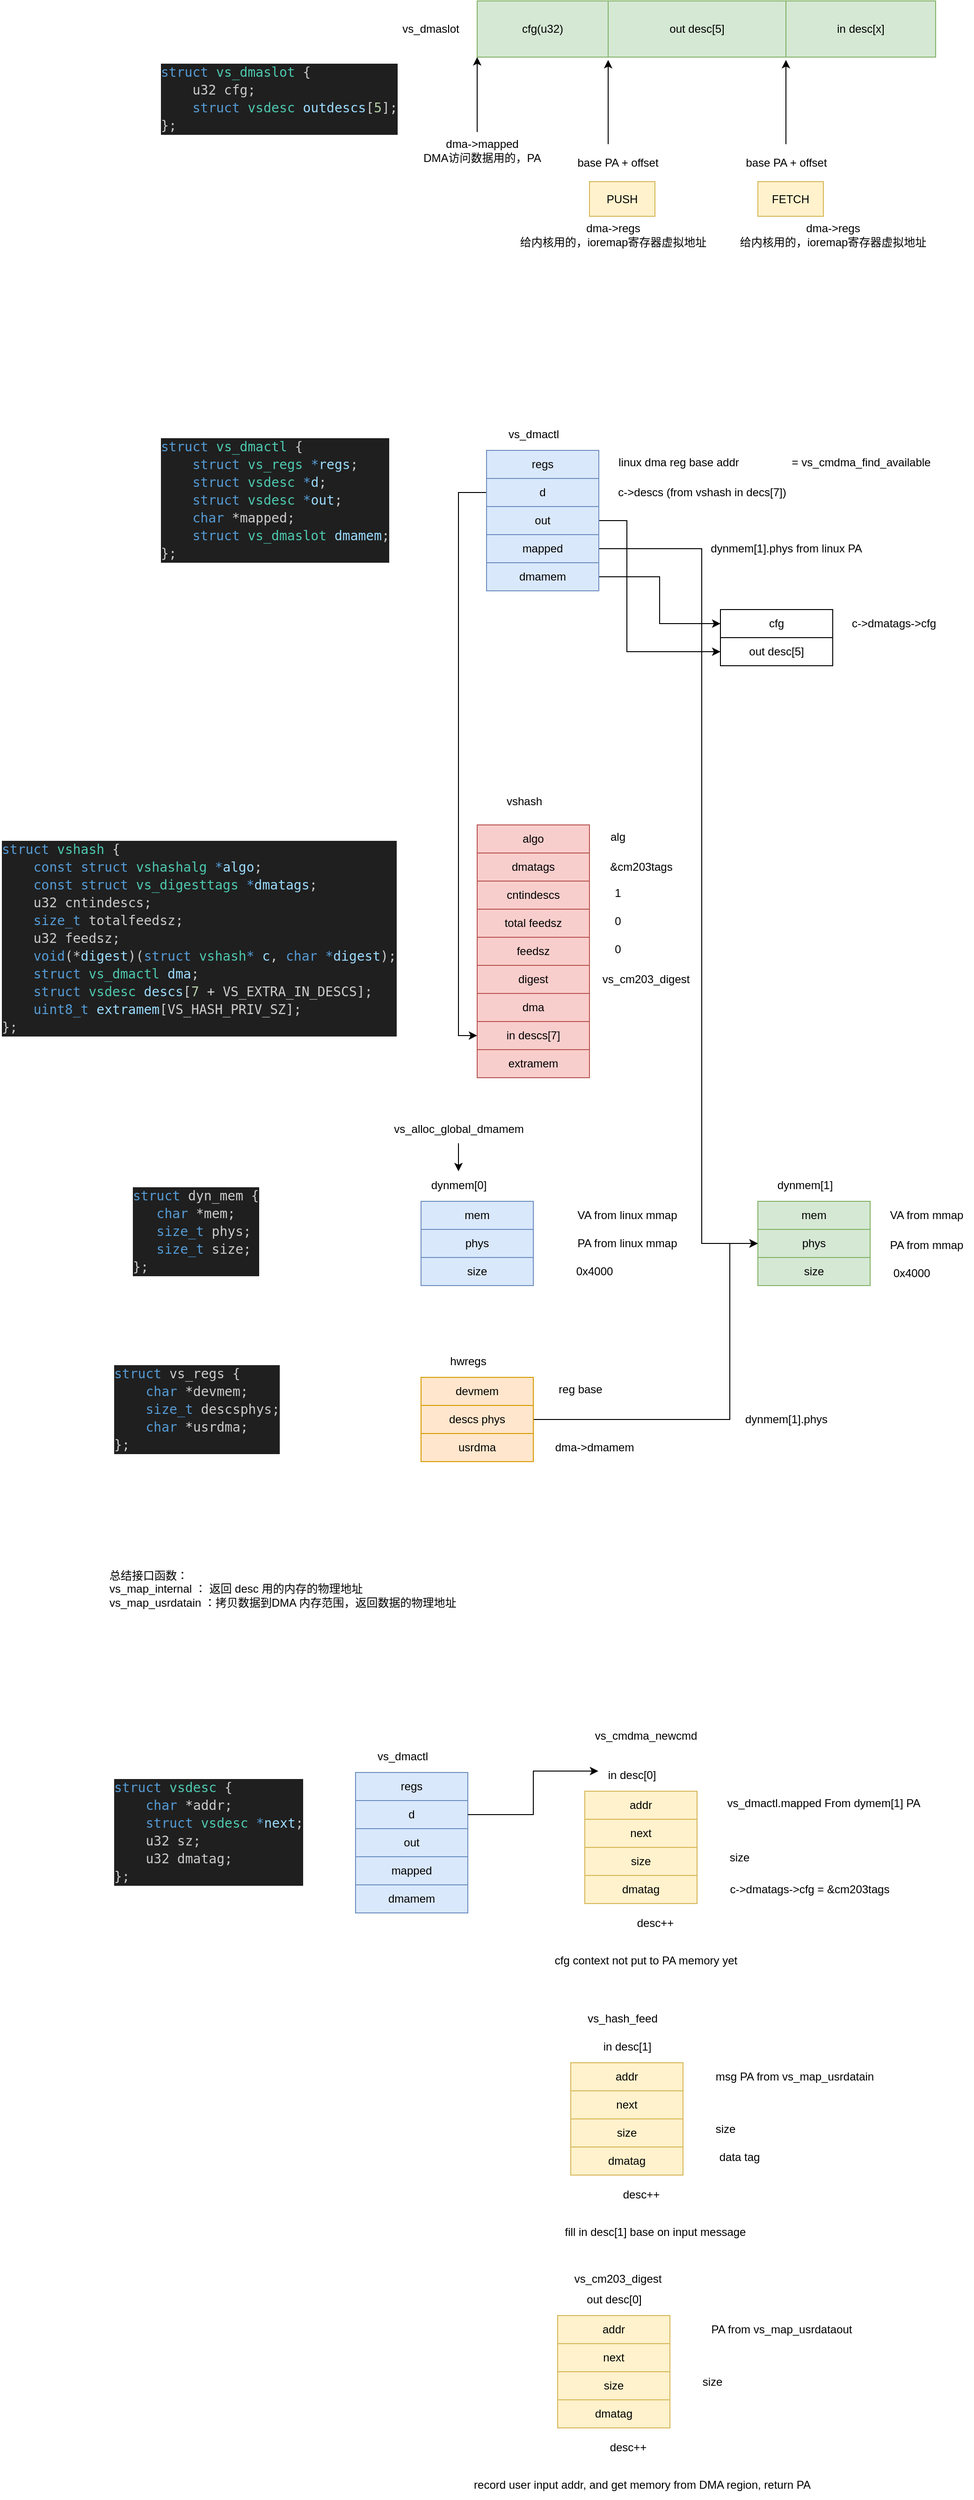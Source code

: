 <mxfile version="24.4.2" type="github">
  <diagram name="Page-1" id="1T8nS3-H_Zj8YaDaIl3L">
    <mxGraphModel dx="2212" dy="775" grid="1" gridSize="10" guides="1" tooltips="1" connect="1" arrows="1" fold="1" page="1" pageScale="1" pageWidth="850" pageHeight="1100" math="0" shadow="0">
      <root>
        <mxCell id="0" />
        <mxCell id="1" parent="0" />
        <mxCell id="O9-vtD-8rxhe8wtmSDLd-1" value="cfg(u32)" style="rounded=0;whiteSpace=wrap;html=1;fillColor=#d5e8d4;strokeColor=#82b366;" vertex="1" parent="1">
          <mxGeometry x="220" y="260" width="140" height="60" as="geometry" />
        </mxCell>
        <mxCell id="O9-vtD-8rxhe8wtmSDLd-2" value="out desc[5]" style="rounded=0;whiteSpace=wrap;html=1;fillColor=#d5e8d4;strokeColor=#82b366;" vertex="1" parent="1">
          <mxGeometry x="360" y="260" width="190" height="60" as="geometry" />
        </mxCell>
        <mxCell id="O9-vtD-8rxhe8wtmSDLd-3" value="in desc[x]" style="rounded=0;whiteSpace=wrap;html=1;fillColor=#d5e8d4;strokeColor=#82b366;" vertex="1" parent="1">
          <mxGeometry x="550" y="260" width="160" height="60" as="geometry" />
        </mxCell>
        <mxCell id="O9-vtD-8rxhe8wtmSDLd-4" value="&lt;div style=&quot;color: #cccccc;background-color: #1f1f1f;font-family: &#39;Droid Sans Mono&#39;, &#39;monospace&#39;, monospace;font-weight: normal;font-size: 14px;line-height: 19px;white-space: pre;&quot;&gt;&lt;div&gt;&lt;span style=&quot;color: #569cd6;&quot;&gt;struct&lt;/span&gt;&lt;span style=&quot;color: #cccccc;&quot;&gt; &lt;/span&gt;&lt;span style=&quot;color: #4ec9b0;&quot;&gt;vs_dmaslot&lt;/span&gt;&lt;span style=&quot;color: #cccccc;&quot;&gt; {&lt;/span&gt;&lt;/div&gt;&lt;div&gt;&lt;span style=&quot;color: #cccccc;&quot;&gt;    u32 cfg;&lt;/span&gt;&lt;/div&gt;&lt;div&gt;&lt;span style=&quot;color: #cccccc;&quot;&gt;    &lt;/span&gt;&lt;span style=&quot;color: #569cd6;&quot;&gt;struct&lt;/span&gt;&lt;span style=&quot;color: #cccccc;&quot;&gt; &lt;/span&gt;&lt;span style=&quot;color: #4ec9b0;&quot;&gt;vsdesc&lt;/span&gt;&lt;span style=&quot;color: #cccccc;&quot;&gt; &lt;/span&gt;&lt;span style=&quot;color: #9cdcfe;&quot;&gt;outdescs&lt;/span&gt;&lt;span style=&quot;color: #cccccc;&quot;&gt;[&lt;/span&gt;&lt;span style=&quot;color: #b5cea8;&quot;&gt;5&lt;/span&gt;&lt;span style=&quot;color: #cccccc;&quot;&gt;];&lt;/span&gt;&lt;/div&gt;&lt;div&gt;&lt;span style=&quot;color: #cccccc;&quot;&gt;};&lt;/span&gt;&lt;/div&gt;&lt;/div&gt;" style="text;whiteSpace=wrap;html=1;" vertex="1" parent="1">
          <mxGeometry x="-120" y="320" width="290" height="100" as="geometry" />
        </mxCell>
        <mxCell id="O9-vtD-8rxhe8wtmSDLd-5" value="vs_dmaslot" style="text;html=1;align=center;verticalAlign=middle;resizable=0;points=[];autosize=1;strokeColor=none;fillColor=none;" vertex="1" parent="1">
          <mxGeometry x="130" y="275" width="80" height="30" as="geometry" />
        </mxCell>
        <mxCell id="O9-vtD-8rxhe8wtmSDLd-6" value="" style="endArrow=classic;html=1;rounded=0;entryX=0;entryY=1;entryDx=0;entryDy=0;" edge="1" parent="1" target="O9-vtD-8rxhe8wtmSDLd-1">
          <mxGeometry width="50" height="50" relative="1" as="geometry">
            <mxPoint x="220" y="400" as="sourcePoint" />
            <mxPoint x="270" y="390" as="targetPoint" />
          </mxGeometry>
        </mxCell>
        <mxCell id="O9-vtD-8rxhe8wtmSDLd-7" value="dma-&amp;gt;mapped&lt;div&gt;DMA访问数据用的，PA&lt;/div&gt;" style="text;html=1;align=center;verticalAlign=middle;resizable=0;points=[];autosize=1;strokeColor=none;fillColor=none;" vertex="1" parent="1">
          <mxGeometry x="150" y="400" width="150" height="40" as="geometry" />
        </mxCell>
        <mxCell id="O9-vtD-8rxhe8wtmSDLd-8" value="" style="endArrow=classic;html=1;rounded=0;entryX=0;entryY=1;entryDx=0;entryDy=0;" edge="1" parent="1">
          <mxGeometry width="50" height="50" relative="1" as="geometry">
            <mxPoint x="360" y="413" as="sourcePoint" />
            <mxPoint x="360" y="323" as="targetPoint" />
          </mxGeometry>
        </mxCell>
        <mxCell id="O9-vtD-8rxhe8wtmSDLd-9" value="" style="endArrow=classic;html=1;rounded=0;entryX=0;entryY=1;entryDx=0;entryDy=0;" edge="1" parent="1">
          <mxGeometry width="50" height="50" relative="1" as="geometry">
            <mxPoint x="550" y="413" as="sourcePoint" />
            <mxPoint x="550" y="323" as="targetPoint" />
          </mxGeometry>
        </mxCell>
        <mxCell id="O9-vtD-8rxhe8wtmSDLd-10" value="base PA + offset" style="text;html=1;align=center;verticalAlign=middle;resizable=0;points=[];autosize=1;strokeColor=none;fillColor=none;" vertex="1" parent="1">
          <mxGeometry x="315" y="418" width="110" height="30" as="geometry" />
        </mxCell>
        <mxCell id="O9-vtD-8rxhe8wtmSDLd-11" value="base PA + offset" style="text;html=1;align=center;verticalAlign=middle;resizable=0;points=[];autosize=1;strokeColor=none;fillColor=none;" vertex="1" parent="1">
          <mxGeometry x="495" y="418" width="110" height="30" as="geometry" />
        </mxCell>
        <mxCell id="O9-vtD-8rxhe8wtmSDLd-13" value="PUSH" style="rounded=0;whiteSpace=wrap;html=1;fillColor=#fff2cc;strokeColor=#d6b656;" vertex="1" parent="1">
          <mxGeometry x="340" y="453" width="70" height="37" as="geometry" />
        </mxCell>
        <mxCell id="O9-vtD-8rxhe8wtmSDLd-14" value="FETCH" style="rounded=0;whiteSpace=wrap;html=1;fillColor=#fff2cc;strokeColor=#d6b656;" vertex="1" parent="1">
          <mxGeometry x="520" y="453" width="70" height="37" as="geometry" />
        </mxCell>
        <mxCell id="O9-vtD-8rxhe8wtmSDLd-15" value="dma-&amp;gt;regs&lt;div&gt;给内核用的，ioremap寄存器虚拟地址&lt;/div&gt;" style="text;html=1;align=center;verticalAlign=middle;resizable=0;points=[];autosize=1;strokeColor=none;fillColor=none;" vertex="1" parent="1">
          <mxGeometry x="255" y="490" width="220" height="40" as="geometry" />
        </mxCell>
        <mxCell id="O9-vtD-8rxhe8wtmSDLd-18" value="dma-&amp;gt;regs&lt;div&gt;给内核用的，ioremap寄存器虚拟地址&lt;/div&gt;" style="text;html=1;align=center;verticalAlign=middle;resizable=0;points=[];autosize=1;strokeColor=none;fillColor=none;" vertex="1" parent="1">
          <mxGeometry x="490" y="490" width="220" height="40" as="geometry" />
        </mxCell>
        <mxCell id="O9-vtD-8rxhe8wtmSDLd-20" value="regs" style="rounded=0;whiteSpace=wrap;html=1;fillColor=#dae8fc;strokeColor=#6c8ebf;" vertex="1" parent="1">
          <mxGeometry x="230" y="740" width="120" height="30" as="geometry" />
        </mxCell>
        <mxCell id="O9-vtD-8rxhe8wtmSDLd-51" style="edgeStyle=orthogonalEdgeStyle;rounded=0;orthogonalLoop=1;jettySize=auto;html=1;entryX=0;entryY=0.5;entryDx=0;entryDy=0;" edge="1" parent="1" source="O9-vtD-8rxhe8wtmSDLd-21" target="O9-vtD-8rxhe8wtmSDLd-41">
          <mxGeometry relative="1" as="geometry">
            <Array as="points">
              <mxPoint x="200" y="785" />
              <mxPoint x="200" y="1365" />
            </Array>
          </mxGeometry>
        </mxCell>
        <mxCell id="O9-vtD-8rxhe8wtmSDLd-21" value="d" style="rounded=0;whiteSpace=wrap;html=1;fillColor=#dae8fc;strokeColor=#6c8ebf;" vertex="1" parent="1">
          <mxGeometry x="230" y="770" width="120" height="30" as="geometry" />
        </mxCell>
        <mxCell id="O9-vtD-8rxhe8wtmSDLd-52" style="edgeStyle=orthogonalEdgeStyle;rounded=0;orthogonalLoop=1;jettySize=auto;html=1;entryX=0;entryY=0.5;entryDx=0;entryDy=0;" edge="1" parent="1" source="O9-vtD-8rxhe8wtmSDLd-22" target="O9-vtD-8rxhe8wtmSDLd-26">
          <mxGeometry relative="1" as="geometry">
            <Array as="points">
              <mxPoint x="380" y="815" />
              <mxPoint x="380" y="955" />
            </Array>
          </mxGeometry>
        </mxCell>
        <mxCell id="O9-vtD-8rxhe8wtmSDLd-22" value="out" style="rounded=0;whiteSpace=wrap;html=1;fillColor=#dae8fc;strokeColor=#6c8ebf;" vertex="1" parent="1">
          <mxGeometry x="230" y="800" width="120" height="30" as="geometry" />
        </mxCell>
        <mxCell id="O9-vtD-8rxhe8wtmSDLd-84" style="edgeStyle=orthogonalEdgeStyle;rounded=0;orthogonalLoop=1;jettySize=auto;html=1;entryX=0;entryY=0.5;entryDx=0;entryDy=0;" edge="1" parent="1" source="O9-vtD-8rxhe8wtmSDLd-23" target="O9-vtD-8rxhe8wtmSDLd-66">
          <mxGeometry relative="1" as="geometry">
            <Array as="points">
              <mxPoint x="460" y="845" />
              <mxPoint x="460" y="1587" />
            </Array>
          </mxGeometry>
        </mxCell>
        <mxCell id="O9-vtD-8rxhe8wtmSDLd-23" value="mapped" style="rounded=0;whiteSpace=wrap;html=1;fillColor=#dae8fc;strokeColor=#6c8ebf;" vertex="1" parent="1">
          <mxGeometry x="230" y="830" width="120" height="30" as="geometry" />
        </mxCell>
        <mxCell id="O9-vtD-8rxhe8wtmSDLd-27" style="edgeStyle=orthogonalEdgeStyle;rounded=0;orthogonalLoop=1;jettySize=auto;html=1;entryX=0;entryY=0.5;entryDx=0;entryDy=0;" edge="1" parent="1" source="O9-vtD-8rxhe8wtmSDLd-24" target="O9-vtD-8rxhe8wtmSDLd-25">
          <mxGeometry relative="1" as="geometry" />
        </mxCell>
        <mxCell id="O9-vtD-8rxhe8wtmSDLd-24" value="&lt;span style=&quot;text-align: left;&quot;&gt;dmamem&lt;/span&gt;" style="rounded=0;whiteSpace=wrap;html=1;fillColor=#dae8fc;strokeColor=#6c8ebf;" vertex="1" parent="1">
          <mxGeometry x="230" y="860" width="120" height="30" as="geometry" />
        </mxCell>
        <mxCell id="O9-vtD-8rxhe8wtmSDLd-25" value="&lt;span style=&quot;text-align: left;&quot;&gt;cfg&lt;/span&gt;" style="rounded=0;whiteSpace=wrap;html=1;" vertex="1" parent="1">
          <mxGeometry x="480" y="910" width="120" height="30" as="geometry" />
        </mxCell>
        <mxCell id="O9-vtD-8rxhe8wtmSDLd-26" value="&lt;span style=&quot;text-align: left;&quot;&gt;out desc[5]&lt;/span&gt;" style="rounded=0;whiteSpace=wrap;html=1;" vertex="1" parent="1">
          <mxGeometry x="480" y="940" width="120" height="30" as="geometry" />
        </mxCell>
        <mxCell id="O9-vtD-8rxhe8wtmSDLd-28" value="&lt;div style=&quot;color: #cccccc;background-color: #1f1f1f;font-family: &#39;Droid Sans Mono&#39;, &#39;monospace&#39;, monospace;font-weight: normal;font-size: 14px;line-height: 19px;white-space: pre;&quot;&gt;&lt;div&gt;&lt;span style=&quot;color: #569cd6;&quot;&gt;struct&lt;/span&gt;&lt;span style=&quot;color: #cccccc;&quot;&gt; &lt;/span&gt;&lt;span style=&quot;color: #4ec9b0;&quot;&gt;vs_dmactl&lt;/span&gt;&lt;span style=&quot;color: #cccccc;&quot;&gt; {&lt;/span&gt;&lt;/div&gt;&lt;div&gt;&lt;span style=&quot;color: #cccccc;&quot;&gt;    &lt;/span&gt;&lt;span style=&quot;color: #569cd6;&quot;&gt;struct&lt;/span&gt;&lt;span style=&quot;color: #cccccc;&quot;&gt; &lt;/span&gt;&lt;span style=&quot;color: #4ec9b0;&quot;&gt;vs_regs&lt;/span&gt;&lt;span style=&quot;color: #cccccc;&quot;&gt; &lt;/span&gt;&lt;span style=&quot;color: #569cd6;&quot;&gt;*&lt;/span&gt;&lt;span style=&quot;color: #9cdcfe;&quot;&gt;regs&lt;/span&gt;&lt;span style=&quot;color: #cccccc;&quot;&gt;;&lt;/span&gt;&lt;/div&gt;&lt;div&gt;&lt;span style=&quot;color: #cccccc;&quot;&gt;    &lt;/span&gt;&lt;span style=&quot;color: #569cd6;&quot;&gt;struct&lt;/span&gt;&lt;span style=&quot;color: #cccccc;&quot;&gt; &lt;/span&gt;&lt;span style=&quot;color: #4ec9b0;&quot;&gt;vsdesc&lt;/span&gt;&lt;span style=&quot;color: #cccccc;&quot;&gt; &lt;/span&gt;&lt;span style=&quot;color: #569cd6;&quot;&gt;*&lt;/span&gt;&lt;span style=&quot;color: #9cdcfe;&quot;&gt;d&lt;/span&gt;&lt;span style=&quot;color: #cccccc;&quot;&gt;;&lt;/span&gt;&lt;/div&gt;&lt;div&gt;&lt;span style=&quot;color: #cccccc;&quot;&gt;    &lt;/span&gt;&lt;span style=&quot;color: #569cd6;&quot;&gt;struct&lt;/span&gt;&lt;span style=&quot;color: #cccccc;&quot;&gt; &lt;/span&gt;&lt;span style=&quot;color: #4ec9b0;&quot;&gt;vsdesc&lt;/span&gt;&lt;span style=&quot;color: #cccccc;&quot;&gt; &lt;/span&gt;&lt;span style=&quot;color: #569cd6;&quot;&gt;*&lt;/span&gt;&lt;span style=&quot;color: #9cdcfe;&quot;&gt;out&lt;/span&gt;&lt;span style=&quot;color: #cccccc;&quot;&gt;;&lt;/span&gt;&lt;/div&gt;&lt;div&gt;&lt;span style=&quot;color: #cccccc;&quot;&gt;    &lt;/span&gt;&lt;span style=&quot;color: #569cd6;&quot;&gt;char&lt;/span&gt;&lt;span style=&quot;color: #cccccc;&quot;&gt; &lt;/span&gt;&lt;span style=&quot;color: #d4d4d4;&quot;&gt;*&lt;/span&gt;&lt;span style=&quot;color: #cccccc;&quot;&gt;mapped;&lt;/span&gt;&lt;/div&gt;&lt;div&gt;&lt;span style=&quot;color: #cccccc;&quot;&gt;    &lt;/span&gt;&lt;span style=&quot;color: #569cd6;&quot;&gt;struct&lt;/span&gt;&lt;span style=&quot;color: #cccccc;&quot;&gt; &lt;/span&gt;&lt;span style=&quot;color: #4ec9b0;&quot;&gt;vs_dmaslot&lt;/span&gt;&lt;span style=&quot;color: #cccccc;&quot;&gt; &lt;/span&gt;&lt;span style=&quot;color: #9cdcfe;&quot;&gt;dmamem&lt;/span&gt;&lt;span style=&quot;color: #cccccc;&quot;&gt;;&lt;/span&gt;&lt;/div&gt;&lt;div&gt;&lt;span style=&quot;color: #cccccc;&quot;&gt;};&lt;/span&gt;&lt;/div&gt;&lt;/div&gt;" style="text;whiteSpace=wrap;html=1;" vertex="1" parent="1">
          <mxGeometry x="-120" y="720" width="280" height="160" as="geometry" />
        </mxCell>
        <mxCell id="O9-vtD-8rxhe8wtmSDLd-29" value="= vs_cmdma_find_available" style="text;html=1;align=center;verticalAlign=middle;resizable=0;points=[];autosize=1;strokeColor=none;fillColor=none;" vertex="1" parent="1">
          <mxGeometry x="545" y="738" width="170" height="30" as="geometry" />
        </mxCell>
        <mxCell id="O9-vtD-8rxhe8wtmSDLd-30" value="linux dma reg base addr" style="text;html=1;align=center;verticalAlign=middle;resizable=0;points=[];autosize=1;strokeColor=none;fillColor=none;" vertex="1" parent="1">
          <mxGeometry x="360" y="738" width="150" height="30" as="geometry" />
        </mxCell>
        <mxCell id="O9-vtD-8rxhe8wtmSDLd-31" value="&lt;div style=&quot;color: #cccccc;background-color: #1f1f1f;font-family: &#39;Droid Sans Mono&#39;, &#39;monospace&#39;, monospace;font-weight: normal;font-size: 14px;line-height: 19px;white-space: pre;&quot;&gt;&lt;div&gt;&lt;span style=&quot;color: #569cd6;&quot;&gt;struct&lt;/span&gt;&lt;span style=&quot;color: #cccccc;&quot;&gt; &lt;/span&gt;&lt;span style=&quot;color: #4ec9b0;&quot;&gt;vshash&lt;/span&gt;&lt;span style=&quot;color: #cccccc;&quot;&gt; {&lt;/span&gt;&lt;/div&gt;&lt;div&gt;&lt;span style=&quot;color: #cccccc;&quot;&gt;    &lt;/span&gt;&lt;span style=&quot;color: #569cd6;&quot;&gt;const&lt;/span&gt;&lt;span style=&quot;color: #cccccc;&quot;&gt; &lt;/span&gt;&lt;span style=&quot;color: #569cd6;&quot;&gt;struct&lt;/span&gt;&lt;span style=&quot;color: #cccccc;&quot;&gt; &lt;/span&gt;&lt;span style=&quot;color: #4ec9b0;&quot;&gt;vshashalg&lt;/span&gt;&lt;span style=&quot;color: #cccccc;&quot;&gt; &lt;/span&gt;&lt;span style=&quot;color: #569cd6;&quot;&gt;*&lt;/span&gt;&lt;span style=&quot;color: #9cdcfe;&quot;&gt;algo&lt;/span&gt;&lt;span style=&quot;color: #cccccc;&quot;&gt;;&lt;/span&gt;&lt;/div&gt;&lt;div&gt;&lt;span style=&quot;color: #cccccc;&quot;&gt;    &lt;/span&gt;&lt;span style=&quot;color: #569cd6;&quot;&gt;const&lt;/span&gt;&lt;span style=&quot;color: #cccccc;&quot;&gt; &lt;/span&gt;&lt;span style=&quot;color: #569cd6;&quot;&gt;struct&lt;/span&gt;&lt;span style=&quot;color: #cccccc;&quot;&gt; &lt;/span&gt;&lt;span style=&quot;color: #4ec9b0;&quot;&gt;vs_digesttags&lt;/span&gt;&lt;span style=&quot;color: #cccccc;&quot;&gt; &lt;/span&gt;&lt;span style=&quot;color: #569cd6;&quot;&gt;*&lt;/span&gt;&lt;span style=&quot;color: #9cdcfe;&quot;&gt;dmatags&lt;/span&gt;&lt;span style=&quot;color: #cccccc;&quot;&gt;;&lt;/span&gt;&lt;/div&gt;&lt;div&gt;&lt;span style=&quot;color: #cccccc;&quot;&gt;    u32 cntindescs;&lt;/span&gt;&lt;/div&gt;&lt;div&gt;&lt;span style=&quot;color: #cccccc;&quot;&gt;    &lt;/span&gt;&lt;span style=&quot;color: #569cd6;&quot;&gt;size_t&lt;/span&gt;&lt;span style=&quot;color: #cccccc;&quot;&gt; totalfeedsz;&lt;/span&gt;&lt;/div&gt;&lt;div&gt;&lt;span style=&quot;color: #cccccc;&quot;&gt;    u32 feedsz;&lt;/span&gt;&lt;/div&gt;&lt;div&gt;&lt;span style=&quot;color: #cccccc;&quot;&gt;    &lt;/span&gt;&lt;span style=&quot;color: #569cd6;&quot;&gt;void&lt;/span&gt;&lt;span style=&quot;color: #cccccc;&quot;&gt;(*&lt;/span&gt;&lt;span style=&quot;color: #9cdcfe;&quot;&gt;digest&lt;/span&gt;&lt;span style=&quot;color: #cccccc;&quot;&gt;)(&lt;/span&gt;&lt;span style=&quot;color: #569cd6;&quot;&gt;struct&lt;/span&gt;&lt;span style=&quot;color: #cccccc;&quot;&gt; &lt;/span&gt;&lt;span style=&quot;color: #4ec9b0;&quot;&gt;vshash&lt;/span&gt;&lt;span style=&quot;color: #569cd6;&quot;&gt;*&lt;/span&gt;&lt;span style=&quot;color: #cccccc;&quot;&gt; &lt;/span&gt;&lt;span style=&quot;color: #9cdcfe;&quot;&gt;c&lt;/span&gt;&lt;span style=&quot;color: #cccccc;&quot;&gt;, &lt;/span&gt;&lt;span style=&quot;color: #569cd6;&quot;&gt;char&lt;/span&gt;&lt;span style=&quot;color: #cccccc;&quot;&gt; &lt;/span&gt;&lt;span style=&quot;color: #569cd6;&quot;&gt;*&lt;/span&gt;&lt;span style=&quot;color: #9cdcfe;&quot;&gt;digest&lt;/span&gt;&lt;span style=&quot;color: #cccccc;&quot;&gt;);&lt;/span&gt;&lt;/div&gt;&lt;div&gt;&lt;span style=&quot;color: #cccccc;&quot;&gt;    &lt;/span&gt;&lt;span style=&quot;color: #569cd6;&quot;&gt;struct&lt;/span&gt;&lt;span style=&quot;color: #cccccc;&quot;&gt; &lt;/span&gt;&lt;span style=&quot;color: #4ec9b0;&quot;&gt;vs_dmactl&lt;/span&gt;&lt;span style=&quot;color: #cccccc;&quot;&gt; &lt;/span&gt;&lt;span style=&quot;color: #9cdcfe;&quot;&gt;dma&lt;/span&gt;&lt;span style=&quot;color: #cccccc;&quot;&gt;;&lt;/span&gt;&lt;/div&gt;&lt;div&gt;&lt;span style=&quot;color: #cccccc;&quot;&gt;    &lt;/span&gt;&lt;span style=&quot;color: #569cd6;&quot;&gt;struct&lt;/span&gt;&lt;span style=&quot;color: #cccccc;&quot;&gt; &lt;/span&gt;&lt;span style=&quot;color: #4ec9b0;&quot;&gt;vsdesc&lt;/span&gt;&lt;span style=&quot;color: #cccccc;&quot;&gt; &lt;/span&gt;&lt;span style=&quot;color: #9cdcfe;&quot;&gt;descs&lt;/span&gt;&lt;span style=&quot;color: #cccccc;&quot;&gt;[&lt;/span&gt;&lt;span style=&quot;color: #b5cea8;&quot;&gt;7&lt;/span&gt;&lt;span style=&quot;color: #cccccc;&quot;&gt; &lt;/span&gt;&lt;span style=&quot;color: #d4d4d4;&quot;&gt;+&lt;/span&gt;&lt;span style=&quot;color: #cccccc;&quot;&gt; VS_EXTRA_IN_DESCS];&lt;/span&gt;&lt;/div&gt;&lt;div&gt;&lt;span style=&quot;color: #cccccc;&quot;&gt;    &lt;/span&gt;&lt;span style=&quot;color: #569cd6;&quot;&gt;uint8_t&lt;/span&gt;&lt;span style=&quot;color: #cccccc;&quot;&gt; &lt;/span&gt;&lt;span style=&quot;color: #9cdcfe;&quot;&gt;extramem&lt;/span&gt;&lt;span style=&quot;color: #cccccc;&quot;&gt;[VS_HASH_PRIV_SZ];&lt;/span&gt;&lt;/div&gt;&lt;div&gt;&lt;span style=&quot;color: #cccccc;&quot;&gt;};&lt;/span&gt;&lt;/div&gt;&lt;/div&gt;" style="text;whiteSpace=wrap;html=1;" vertex="1" parent="1">
          <mxGeometry x="-290" y="1150" width="450" height="230" as="geometry" />
        </mxCell>
        <mxCell id="O9-vtD-8rxhe8wtmSDLd-32" value="vs_dmactl" style="text;html=1;align=center;verticalAlign=middle;resizable=0;points=[];autosize=1;strokeColor=none;fillColor=none;" vertex="1" parent="1">
          <mxGeometry x="240" y="708" width="80" height="30" as="geometry" />
        </mxCell>
        <mxCell id="O9-vtD-8rxhe8wtmSDLd-33" value="algo" style="rounded=0;whiteSpace=wrap;html=1;fillColor=#f8cecc;strokeColor=#b85450;" vertex="1" parent="1">
          <mxGeometry x="220" y="1140" width="120" height="30" as="geometry" />
        </mxCell>
        <mxCell id="O9-vtD-8rxhe8wtmSDLd-34" value="dmatags" style="rounded=0;whiteSpace=wrap;html=1;fillColor=#f8cecc;strokeColor=#b85450;" vertex="1" parent="1">
          <mxGeometry x="220" y="1170" width="120" height="30" as="geometry" />
        </mxCell>
        <mxCell id="O9-vtD-8rxhe8wtmSDLd-35" value="cntindescs" style="rounded=0;whiteSpace=wrap;html=1;fillColor=#f8cecc;strokeColor=#b85450;" vertex="1" parent="1">
          <mxGeometry x="220" y="1200" width="120" height="30" as="geometry" />
        </mxCell>
        <mxCell id="O9-vtD-8rxhe8wtmSDLd-36" value="total feedsz" style="rounded=0;whiteSpace=wrap;html=1;fillColor=#f8cecc;strokeColor=#b85450;" vertex="1" parent="1">
          <mxGeometry x="220" y="1230" width="120" height="30" as="geometry" />
        </mxCell>
        <mxCell id="O9-vtD-8rxhe8wtmSDLd-37" value="&lt;span style=&quot;text-align: left;&quot;&gt;feedsz&lt;/span&gt;" style="rounded=0;whiteSpace=wrap;html=1;fillColor=#f8cecc;strokeColor=#b85450;" vertex="1" parent="1">
          <mxGeometry x="220" y="1260" width="120" height="30" as="geometry" />
        </mxCell>
        <mxCell id="O9-vtD-8rxhe8wtmSDLd-38" value="vshash" style="text;html=1;align=center;verticalAlign=middle;resizable=0;points=[];autosize=1;strokeColor=none;fillColor=none;" vertex="1" parent="1">
          <mxGeometry x="240" y="1100" width="60" height="30" as="geometry" />
        </mxCell>
        <mxCell id="O9-vtD-8rxhe8wtmSDLd-39" value="&lt;span style=&quot;text-align: left;&quot;&gt;digest&lt;/span&gt;" style="rounded=0;whiteSpace=wrap;html=1;fillColor=#f8cecc;strokeColor=#b85450;" vertex="1" parent="1">
          <mxGeometry x="220" y="1290" width="120" height="30" as="geometry" />
        </mxCell>
        <mxCell id="O9-vtD-8rxhe8wtmSDLd-40" value="&lt;span style=&quot;text-align: left;&quot;&gt;dma&lt;/span&gt;" style="rounded=0;whiteSpace=wrap;html=1;fillColor=#f8cecc;strokeColor=#b85450;" vertex="1" parent="1">
          <mxGeometry x="220" y="1320" width="120" height="30" as="geometry" />
        </mxCell>
        <mxCell id="O9-vtD-8rxhe8wtmSDLd-41" value="&lt;span style=&quot;text-align: left;&quot;&gt;in descs[7]&lt;/span&gt;" style="rounded=0;whiteSpace=wrap;html=1;fillColor=#f8cecc;strokeColor=#b85450;" vertex="1" parent="1">
          <mxGeometry x="220" y="1350" width="120" height="30" as="geometry" />
        </mxCell>
        <mxCell id="O9-vtD-8rxhe8wtmSDLd-42" value="&lt;span style=&quot;text-align: left;&quot;&gt;extramem&lt;/span&gt;" style="rounded=0;whiteSpace=wrap;html=1;fillColor=#f8cecc;strokeColor=#b85450;" vertex="1" parent="1">
          <mxGeometry x="220" y="1380" width="120" height="30" as="geometry" />
        </mxCell>
        <mxCell id="O9-vtD-8rxhe8wtmSDLd-43" value="&amp;amp;cm203tags" style="text;html=1;align=center;verticalAlign=middle;resizable=0;points=[];autosize=1;strokeColor=none;fillColor=none;" vertex="1" parent="1">
          <mxGeometry x="350" y="1170" width="90" height="30" as="geometry" />
        </mxCell>
        <mxCell id="O9-vtD-8rxhe8wtmSDLd-44" value="alg" style="text;html=1;align=center;verticalAlign=middle;resizable=0;points=[];autosize=1;strokeColor=none;fillColor=none;" vertex="1" parent="1">
          <mxGeometry x="350" y="1138" width="40" height="30" as="geometry" />
        </mxCell>
        <mxCell id="O9-vtD-8rxhe8wtmSDLd-45" value="vs_cm203_digest" style="text;html=1;align=center;verticalAlign=middle;resizable=0;points=[];autosize=1;strokeColor=none;fillColor=none;" vertex="1" parent="1">
          <mxGeometry x="340" y="1290" width="120" height="30" as="geometry" />
        </mxCell>
        <mxCell id="O9-vtD-8rxhe8wtmSDLd-46" value="1" style="text;html=1;align=center;verticalAlign=middle;resizable=0;points=[];autosize=1;strokeColor=none;fillColor=none;" vertex="1" parent="1">
          <mxGeometry x="355" y="1198" width="30" height="30" as="geometry" />
        </mxCell>
        <mxCell id="O9-vtD-8rxhe8wtmSDLd-47" value="0" style="text;html=1;align=center;verticalAlign=middle;resizable=0;points=[];autosize=1;strokeColor=none;fillColor=none;" vertex="1" parent="1">
          <mxGeometry x="355" y="1228" width="30" height="30" as="geometry" />
        </mxCell>
        <mxCell id="O9-vtD-8rxhe8wtmSDLd-48" value="0" style="text;html=1;align=center;verticalAlign=middle;resizable=0;points=[];autosize=1;strokeColor=none;fillColor=none;" vertex="1" parent="1">
          <mxGeometry x="355" y="1258" width="30" height="30" as="geometry" />
        </mxCell>
        <mxCell id="O9-vtD-8rxhe8wtmSDLd-49" value="c-&amp;gt;dmatags-&amp;gt;cfg" style="text;html=1;align=center;verticalAlign=middle;resizable=0;points=[];autosize=1;strokeColor=none;fillColor=none;" vertex="1" parent="1">
          <mxGeometry x="610" y="910" width="110" height="30" as="geometry" />
        </mxCell>
        <mxCell id="O9-vtD-8rxhe8wtmSDLd-50" value="c-&amp;gt;descs (from vshash in decs[7])" style="text;html=1;align=center;verticalAlign=middle;resizable=0;points=[];autosize=1;strokeColor=none;fillColor=none;" vertex="1" parent="1">
          <mxGeometry x="360" y="770" width="200" height="30" as="geometry" />
        </mxCell>
        <mxCell id="O9-vtD-8rxhe8wtmSDLd-53" value="dynmem[1].phys from linux PA" style="text;html=1;align=center;verticalAlign=middle;resizable=0;points=[];autosize=1;strokeColor=none;fillColor=none;" vertex="1" parent="1">
          <mxGeometry x="455" y="830" width="190" height="30" as="geometry" />
        </mxCell>
        <mxCell id="O9-vtD-8rxhe8wtmSDLd-54" value="&lt;div style=&quot;color: #cccccc;background-color: #1f1f1f;font-family: &#39;Droid Sans Mono&#39;, &#39;monospace&#39;, monospace;font-weight: normal;font-size: 14px;line-height: 19px;white-space: pre;&quot;&gt;&lt;div&gt;&lt;span style=&quot;color: #569cd6;&quot;&gt;struct&lt;/span&gt;&lt;span style=&quot;color: #cccccc;&quot;&gt; vs_regs {&lt;/span&gt;&lt;/div&gt;&lt;div&gt;&lt;span style=&quot;color: #cccccc;&quot;&gt;    &lt;/span&gt;&lt;span style=&quot;color: #569cd6;&quot;&gt;char&lt;/span&gt;&lt;span style=&quot;color: #cccccc;&quot;&gt; &lt;/span&gt;&lt;span style=&quot;color: #d4d4d4;&quot;&gt;*&lt;/span&gt;&lt;span style=&quot;color: #cccccc;&quot;&gt;devmem;&lt;/span&gt;&lt;/div&gt;&lt;div&gt;&lt;span style=&quot;color: #cccccc;&quot;&gt;    &lt;/span&gt;&lt;span style=&quot;color: #569cd6;&quot;&gt;size_t&lt;/span&gt;&lt;span style=&quot;color: #cccccc;&quot;&gt; descsphys;&lt;/span&gt;&lt;/div&gt;&lt;div&gt;&lt;span style=&quot;color: #cccccc;&quot;&gt;    &lt;/span&gt;&lt;span style=&quot;color: #569cd6;&quot;&gt;char&lt;/span&gt;&lt;span style=&quot;color: #cccccc;&quot;&gt; &lt;/span&gt;&lt;span style=&quot;color: #d4d4d4;&quot;&gt;*&lt;/span&gt;&lt;span style=&quot;color: #cccccc;&quot;&gt;usrdma;&lt;/span&gt;&lt;/div&gt;&lt;div&gt;&lt;span style=&quot;color: #cccccc;&quot;&gt;};&lt;/span&gt;&lt;/div&gt;&lt;/div&gt;" style="text;whiteSpace=wrap;html=1;" vertex="1" parent="1">
          <mxGeometry x="-170" y="1710" width="210" height="120" as="geometry" />
        </mxCell>
        <mxCell id="O9-vtD-8rxhe8wtmSDLd-55" value="&lt;div style=&quot;color: #cccccc;background-color: #1f1f1f;font-family: &#39;Droid Sans Mono&#39;, &#39;monospace&#39;, monospace;font-weight: normal;font-size: 14px;line-height: 19px;white-space: pre;&quot;&gt;&lt;div&gt;&lt;span style=&quot;color: #569cd6;&quot;&gt;struct&lt;/span&gt;&lt;span style=&quot;color: #cccccc;&quot;&gt; dyn_mem {&lt;/span&gt;&lt;/div&gt;&lt;div&gt;&lt;span style=&quot;color: #cccccc;&quot;&gt;   &lt;/span&gt;&lt;span style=&quot;color: #569cd6;&quot;&gt;char&lt;/span&gt;&lt;span style=&quot;color: #cccccc;&quot;&gt; &lt;/span&gt;&lt;span style=&quot;color: #d4d4d4;&quot;&gt;*&lt;/span&gt;&lt;span style=&quot;color: #cccccc;&quot;&gt;mem;&lt;/span&gt;&lt;/div&gt;&lt;div&gt;&lt;span style=&quot;color: #cccccc;&quot;&gt;   &lt;/span&gt;&lt;span style=&quot;color: #569cd6;&quot;&gt;size_t&lt;/span&gt;&lt;span style=&quot;color: #cccccc;&quot;&gt; phys;&lt;/span&gt;&lt;/div&gt;&lt;div&gt;&lt;span style=&quot;color: #cccccc;&quot;&gt;   &lt;/span&gt;&lt;span style=&quot;color: #569cd6;&quot;&gt;size_t&lt;/span&gt;&lt;span style=&quot;color: #cccccc;&quot;&gt; size;&lt;/span&gt;&lt;/div&gt;&lt;div&gt;&lt;span style=&quot;color: #cccccc;&quot;&gt;};&lt;/span&gt;&lt;/div&gt;&lt;/div&gt;" style="text;whiteSpace=wrap;html=1;" vertex="1" parent="1">
          <mxGeometry x="-150" y="1520" width="170" height="120" as="geometry" />
        </mxCell>
        <mxCell id="O9-vtD-8rxhe8wtmSDLd-56" value="mem" style="rounded=0;whiteSpace=wrap;html=1;fillColor=#dae8fc;strokeColor=#6c8ebf;" vertex="1" parent="1">
          <mxGeometry x="160" y="1542" width="120" height="30" as="geometry" />
        </mxCell>
        <mxCell id="O9-vtD-8rxhe8wtmSDLd-57" value="phys" style="rounded=0;whiteSpace=wrap;html=1;fillColor=#dae8fc;strokeColor=#6c8ebf;" vertex="1" parent="1">
          <mxGeometry x="160" y="1572" width="120" height="30" as="geometry" />
        </mxCell>
        <mxCell id="O9-vtD-8rxhe8wtmSDLd-58" value="size" style="rounded=0;whiteSpace=wrap;html=1;fillColor=#dae8fc;strokeColor=#6c8ebf;" vertex="1" parent="1">
          <mxGeometry x="160" y="1602" width="120" height="30" as="geometry" />
        </mxCell>
        <mxCell id="O9-vtD-8rxhe8wtmSDLd-63" value="dynmem[0]" style="text;html=1;align=center;verticalAlign=middle;resizable=0;points=[];autosize=1;strokeColor=none;fillColor=none;" vertex="1" parent="1">
          <mxGeometry x="160" y="1510" width="80" height="30" as="geometry" />
        </mxCell>
        <mxCell id="O9-vtD-8rxhe8wtmSDLd-64" value="dynmem[1]" style="text;html=1;align=center;verticalAlign=middle;resizable=0;points=[];autosize=1;strokeColor=none;fillColor=none;" vertex="1" parent="1">
          <mxGeometry x="530" y="1510" width="80" height="30" as="geometry" />
        </mxCell>
        <mxCell id="O9-vtD-8rxhe8wtmSDLd-65" value="mem" style="rounded=0;whiteSpace=wrap;html=1;fillColor=#d5e8d4;strokeColor=#82b366;" vertex="1" parent="1">
          <mxGeometry x="520" y="1542" width="120" height="30" as="geometry" />
        </mxCell>
        <mxCell id="O9-vtD-8rxhe8wtmSDLd-66" value="phys" style="rounded=0;whiteSpace=wrap;html=1;fillColor=#d5e8d4;strokeColor=#82b366;" vertex="1" parent="1">
          <mxGeometry x="520" y="1572" width="120" height="30" as="geometry" />
        </mxCell>
        <mxCell id="O9-vtD-8rxhe8wtmSDLd-67" value="size" style="rounded=0;whiteSpace=wrap;html=1;fillColor=#d5e8d4;strokeColor=#82b366;" vertex="1" parent="1">
          <mxGeometry x="520" y="1602" width="120" height="30" as="geometry" />
        </mxCell>
        <mxCell id="O9-vtD-8rxhe8wtmSDLd-68" value="0x4000" style="text;html=1;align=center;verticalAlign=middle;resizable=0;points=[];autosize=1;strokeColor=none;fillColor=none;" vertex="1" parent="1">
          <mxGeometry x="315" y="1602" width="60" height="30" as="geometry" />
        </mxCell>
        <mxCell id="O9-vtD-8rxhe8wtmSDLd-69" value="VA from linux mmap" style="text;html=1;align=center;verticalAlign=middle;resizable=0;points=[];autosize=1;strokeColor=none;fillColor=none;" vertex="1" parent="1">
          <mxGeometry x="315" y="1542" width="130" height="30" as="geometry" />
        </mxCell>
        <mxCell id="O9-vtD-8rxhe8wtmSDLd-70" value="PA from linux mmap" style="text;html=1;align=center;verticalAlign=middle;resizable=0;points=[];autosize=1;strokeColor=none;fillColor=none;" vertex="1" parent="1">
          <mxGeometry x="315" y="1572" width="130" height="30" as="geometry" />
        </mxCell>
        <mxCell id="O9-vtD-8rxhe8wtmSDLd-71" value="0x4000" style="text;html=1;align=center;verticalAlign=middle;resizable=0;points=[];autosize=1;strokeColor=none;fillColor=none;" vertex="1" parent="1">
          <mxGeometry x="654" y="1604" width="60" height="30" as="geometry" />
        </mxCell>
        <mxCell id="O9-vtD-8rxhe8wtmSDLd-72" value="VA from mmap" style="text;html=1;align=center;verticalAlign=middle;resizable=0;points=[];autosize=1;strokeColor=none;fillColor=none;" vertex="1" parent="1">
          <mxGeometry x="650" y="1542" width="100" height="30" as="geometry" />
        </mxCell>
        <mxCell id="O9-vtD-8rxhe8wtmSDLd-73" value="PA from mmap" style="text;html=1;align=center;verticalAlign=middle;resizable=0;points=[];autosize=1;strokeColor=none;fillColor=none;" vertex="1" parent="1">
          <mxGeometry x="650" y="1574" width="100" height="30" as="geometry" />
        </mxCell>
        <mxCell id="O9-vtD-8rxhe8wtmSDLd-75" style="edgeStyle=orthogonalEdgeStyle;rounded=0;orthogonalLoop=1;jettySize=auto;html=1;" edge="1" parent="1" source="O9-vtD-8rxhe8wtmSDLd-74" target="O9-vtD-8rxhe8wtmSDLd-63">
          <mxGeometry relative="1" as="geometry" />
        </mxCell>
        <mxCell id="O9-vtD-8rxhe8wtmSDLd-74" value="vs_alloc_global_dmamem" style="text;html=1;align=center;verticalAlign=middle;resizable=0;points=[];autosize=1;strokeColor=none;fillColor=none;" vertex="1" parent="1">
          <mxGeometry x="120" y="1450" width="160" height="30" as="geometry" />
        </mxCell>
        <mxCell id="O9-vtD-8rxhe8wtmSDLd-76" value="devmem" style="rounded=0;whiteSpace=wrap;html=1;fillColor=#ffe6cc;strokeColor=#d79b00;" vertex="1" parent="1">
          <mxGeometry x="160" y="1730" width="120" height="30" as="geometry" />
        </mxCell>
        <mxCell id="O9-vtD-8rxhe8wtmSDLd-82" style="edgeStyle=orthogonalEdgeStyle;rounded=0;orthogonalLoop=1;jettySize=auto;html=1;entryX=0;entryY=0.5;entryDx=0;entryDy=0;" edge="1" parent="1" source="O9-vtD-8rxhe8wtmSDLd-77" target="O9-vtD-8rxhe8wtmSDLd-66">
          <mxGeometry relative="1" as="geometry">
            <Array as="points">
              <mxPoint x="490" y="1775" />
              <mxPoint x="490" y="1587" />
            </Array>
          </mxGeometry>
        </mxCell>
        <mxCell id="O9-vtD-8rxhe8wtmSDLd-77" value="descs phys" style="rounded=0;whiteSpace=wrap;html=1;fillColor=#ffe6cc;strokeColor=#d79b00;" vertex="1" parent="1">
          <mxGeometry x="160" y="1760" width="120" height="30" as="geometry" />
        </mxCell>
        <mxCell id="O9-vtD-8rxhe8wtmSDLd-78" value="usrdma" style="rounded=0;whiteSpace=wrap;html=1;fillColor=#ffe6cc;strokeColor=#d79b00;" vertex="1" parent="1">
          <mxGeometry x="160" y="1790" width="120" height="30" as="geometry" />
        </mxCell>
        <mxCell id="O9-vtD-8rxhe8wtmSDLd-79" value="reg base" style="text;html=1;align=center;verticalAlign=middle;resizable=0;points=[];autosize=1;strokeColor=none;fillColor=none;" vertex="1" parent="1">
          <mxGeometry x="295" y="1728" width="70" height="30" as="geometry" />
        </mxCell>
        <mxCell id="O9-vtD-8rxhe8wtmSDLd-80" value="hwregs" style="text;html=1;align=center;verticalAlign=middle;resizable=0;points=[];autosize=1;strokeColor=none;fillColor=none;" vertex="1" parent="1">
          <mxGeometry x="180" y="1698" width="60" height="30" as="geometry" />
        </mxCell>
        <mxCell id="O9-vtD-8rxhe8wtmSDLd-81" value="dynmem[1].phys" style="text;html=1;align=center;verticalAlign=middle;resizable=0;points=[];autosize=1;strokeColor=none;fillColor=none;" vertex="1" parent="1">
          <mxGeometry x="495" y="1760" width="110" height="30" as="geometry" />
        </mxCell>
        <mxCell id="O9-vtD-8rxhe8wtmSDLd-83" value="dma-&amp;gt;dmamem" style="text;html=1;align=center;verticalAlign=middle;resizable=0;points=[];autosize=1;strokeColor=none;fillColor=none;" vertex="1" parent="1">
          <mxGeometry x="290" y="1790" width="110" height="30" as="geometry" />
        </mxCell>
        <mxCell id="O9-vtD-8rxhe8wtmSDLd-85" value="总结接口函数：&lt;div&gt;vs_map_internal ： 返回 desc 用的内存的物理地址&lt;br&gt;&lt;/div&gt;&lt;div&gt;vs_map_usrdatain ：拷贝数据到DMA 内存范围，返回数据的物理地址&lt;br&gt;&lt;/div&gt;&lt;div&gt;&lt;br&gt;&lt;/div&gt;" style="text;html=1;align=left;verticalAlign=middle;resizable=0;points=[];autosize=1;strokeColor=none;fillColor=none;" vertex="1" parent="1">
          <mxGeometry x="-175" y="1928" width="390" height="70" as="geometry" />
        </mxCell>
        <mxCell id="O9-vtD-8rxhe8wtmSDLd-86" value="regs" style="rounded=0;whiteSpace=wrap;html=1;fillColor=#dae8fc;strokeColor=#6c8ebf;" vertex="1" parent="1">
          <mxGeometry x="90" y="2152" width="120" height="30" as="geometry" />
        </mxCell>
        <mxCell id="O9-vtD-8rxhe8wtmSDLd-87" value="d" style="rounded=0;whiteSpace=wrap;html=1;fillColor=#dae8fc;strokeColor=#6c8ebf;" vertex="1" parent="1">
          <mxGeometry x="90" y="2182" width="120" height="30" as="geometry" />
        </mxCell>
        <mxCell id="O9-vtD-8rxhe8wtmSDLd-88" value="out" style="rounded=0;whiteSpace=wrap;html=1;fillColor=#dae8fc;strokeColor=#6c8ebf;" vertex="1" parent="1">
          <mxGeometry x="90" y="2212" width="120" height="30" as="geometry" />
        </mxCell>
        <mxCell id="O9-vtD-8rxhe8wtmSDLd-89" value="mapped" style="rounded=0;whiteSpace=wrap;html=1;fillColor=#dae8fc;strokeColor=#6c8ebf;" vertex="1" parent="1">
          <mxGeometry x="90" y="2242" width="120" height="30" as="geometry" />
        </mxCell>
        <mxCell id="O9-vtD-8rxhe8wtmSDLd-90" value="&lt;span style=&quot;text-align: left;&quot;&gt;dmamem&lt;/span&gt;" style="rounded=0;whiteSpace=wrap;html=1;fillColor=#dae8fc;strokeColor=#6c8ebf;" vertex="1" parent="1">
          <mxGeometry x="90" y="2272" width="120" height="30" as="geometry" />
        </mxCell>
        <mxCell id="O9-vtD-8rxhe8wtmSDLd-91" value="vs_dmactl" style="text;html=1;align=center;verticalAlign=middle;resizable=0;points=[];autosize=1;strokeColor=none;fillColor=none;" vertex="1" parent="1">
          <mxGeometry x="100" y="2120" width="80" height="30" as="geometry" />
        </mxCell>
        <mxCell id="O9-vtD-8rxhe8wtmSDLd-92" value="&lt;div style=&quot;color: #cccccc;background-color: #1f1f1f;font-family: &#39;Droid Sans Mono&#39;, &#39;monospace&#39;, monospace;font-weight: normal;font-size: 14px;line-height: 19px;white-space: pre;&quot;&gt;&lt;div&gt;&lt;span style=&quot;color: #569cd6;&quot;&gt;struct&lt;/span&gt;&lt;span style=&quot;color: #cccccc;&quot;&gt; &lt;/span&gt;&lt;span style=&quot;color: #4ec9b0;&quot;&gt;vsdesc&lt;/span&gt;&lt;span style=&quot;color: #cccccc;&quot;&gt; {&lt;/span&gt;&lt;/div&gt;&lt;div&gt;&lt;span style=&quot;color: #cccccc;&quot;&gt;    &lt;/span&gt;&lt;span style=&quot;color: #569cd6;&quot;&gt;char&lt;/span&gt;&lt;span style=&quot;color: #cccccc;&quot;&gt; &lt;/span&gt;&lt;span style=&quot;color: #d4d4d4;&quot;&gt;*&lt;/span&gt;&lt;span style=&quot;color: #cccccc;&quot;&gt;addr;&lt;/span&gt;&lt;/div&gt;&lt;div&gt;&lt;span style=&quot;color: #cccccc;&quot;&gt;    &lt;/span&gt;&lt;span style=&quot;color: #569cd6;&quot;&gt;struct&lt;/span&gt;&lt;span style=&quot;color: #cccccc;&quot;&gt; &lt;/span&gt;&lt;span style=&quot;color: #4ec9b0;&quot;&gt;vsdesc&lt;/span&gt;&lt;span style=&quot;color: #cccccc;&quot;&gt; &lt;/span&gt;&lt;span style=&quot;color: #569cd6;&quot;&gt;*&lt;/span&gt;&lt;span style=&quot;color: #9cdcfe;&quot;&gt;next&lt;/span&gt;&lt;span style=&quot;color: #cccccc;&quot;&gt;;&lt;/span&gt;&lt;/div&gt;&lt;div&gt;&lt;span style=&quot;color: #cccccc;&quot;&gt;    u32 sz;&lt;/span&gt;&lt;/div&gt;&lt;div&gt;&lt;span style=&quot;color: #cccccc;&quot;&gt;    u32 dmatag;&lt;/span&gt;&lt;/div&gt;&lt;div&gt;&lt;span style=&quot;color: #cccccc;&quot;&gt;};&lt;/span&gt;&lt;/div&gt;&lt;/div&gt;" style="text;whiteSpace=wrap;html=1;" vertex="1" parent="1">
          <mxGeometry x="-170" y="2152" width="240" height="140" as="geometry" />
        </mxCell>
        <mxCell id="O9-vtD-8rxhe8wtmSDLd-93" value="addr" style="rounded=0;whiteSpace=wrap;html=1;fillColor=#fff2cc;strokeColor=#d6b656;" vertex="1" parent="1">
          <mxGeometry x="335" y="2172" width="120" height="30" as="geometry" />
        </mxCell>
        <mxCell id="O9-vtD-8rxhe8wtmSDLd-94" value="next" style="rounded=0;whiteSpace=wrap;html=1;fillColor=#fff2cc;strokeColor=#d6b656;" vertex="1" parent="1">
          <mxGeometry x="335" y="2202" width="120" height="30" as="geometry" />
        </mxCell>
        <mxCell id="O9-vtD-8rxhe8wtmSDLd-95" value="size" style="rounded=0;whiteSpace=wrap;html=1;fillColor=#fff2cc;strokeColor=#d6b656;" vertex="1" parent="1">
          <mxGeometry x="335" y="2232" width="120" height="30" as="geometry" />
        </mxCell>
        <mxCell id="O9-vtD-8rxhe8wtmSDLd-96" value="dmatag" style="rounded=0;whiteSpace=wrap;html=1;fillColor=#fff2cc;strokeColor=#d6b656;" vertex="1" parent="1">
          <mxGeometry x="335" y="2262" width="120" height="30" as="geometry" />
        </mxCell>
        <mxCell id="O9-vtD-8rxhe8wtmSDLd-97" value="in desc[0]" style="text;html=1;align=center;verticalAlign=middle;resizable=0;points=[];autosize=1;strokeColor=none;fillColor=none;" vertex="1" parent="1">
          <mxGeometry x="350" y="2140" width="70" height="30" as="geometry" />
        </mxCell>
        <mxCell id="O9-vtD-8rxhe8wtmSDLd-98" style="edgeStyle=orthogonalEdgeStyle;rounded=0;orthogonalLoop=1;jettySize=auto;html=1;entryX=-0.008;entryY=0.35;entryDx=0;entryDy=0;entryPerimeter=0;" edge="1" parent="1" source="O9-vtD-8rxhe8wtmSDLd-87" target="O9-vtD-8rxhe8wtmSDLd-97">
          <mxGeometry relative="1" as="geometry" />
        </mxCell>
        <mxCell id="O9-vtD-8rxhe8wtmSDLd-99" value="vs_dmactl.mapped From dymem[1] PA" style="text;html=1;align=center;verticalAlign=middle;resizable=0;points=[];autosize=1;strokeColor=none;fillColor=none;" vertex="1" parent="1">
          <mxGeometry x="475" y="2170" width="230" height="30" as="geometry" />
        </mxCell>
        <mxCell id="O9-vtD-8rxhe8wtmSDLd-100" value="size" style="text;html=1;align=center;verticalAlign=middle;resizable=0;points=[];autosize=1;strokeColor=none;fillColor=none;" vertex="1" parent="1">
          <mxGeometry x="480" y="2228" width="40" height="30" as="geometry" />
        </mxCell>
        <mxCell id="O9-vtD-8rxhe8wtmSDLd-101" value="c-&amp;gt;dmatags-&amp;gt;cfg = &amp;amp;cm203tags" style="text;html=1;align=center;verticalAlign=middle;resizable=0;points=[];autosize=1;strokeColor=none;fillColor=none;" vertex="1" parent="1">
          <mxGeometry x="480" y="2262" width="190" height="30" as="geometry" />
        </mxCell>
        <mxCell id="O9-vtD-8rxhe8wtmSDLd-102" value="desc++" style="text;html=1;align=center;verticalAlign=middle;resizable=0;points=[];autosize=1;strokeColor=none;fillColor=none;" vertex="1" parent="1">
          <mxGeometry x="380" y="2298" width="60" height="30" as="geometry" />
        </mxCell>
        <mxCell id="O9-vtD-8rxhe8wtmSDLd-103" value="cfg context not put to PA memory yet" style="text;html=1;align=center;verticalAlign=middle;resizable=0;points=[];autosize=1;strokeColor=none;fillColor=none;" vertex="1" parent="1">
          <mxGeometry x="290" y="2338" width="220" height="30" as="geometry" />
        </mxCell>
        <mxCell id="O9-vtD-8rxhe8wtmSDLd-104" value="vs_cmdma_newcmd" style="text;html=1;align=center;verticalAlign=middle;resizable=0;points=[];autosize=1;strokeColor=none;fillColor=none;" vertex="1" parent="1">
          <mxGeometry x="335" y="2098" width="130" height="30" as="geometry" />
        </mxCell>
        <mxCell id="O9-vtD-8rxhe8wtmSDLd-105" value="addr" style="rounded=0;whiteSpace=wrap;html=1;fillColor=#fff2cc;strokeColor=#d6b656;" vertex="1" parent="1">
          <mxGeometry x="320" y="2462" width="120" height="30" as="geometry" />
        </mxCell>
        <mxCell id="O9-vtD-8rxhe8wtmSDLd-106" value="next" style="rounded=0;whiteSpace=wrap;html=1;fillColor=#fff2cc;strokeColor=#d6b656;" vertex="1" parent="1">
          <mxGeometry x="320" y="2492" width="120" height="30" as="geometry" />
        </mxCell>
        <mxCell id="O9-vtD-8rxhe8wtmSDLd-107" value="size" style="rounded=0;whiteSpace=wrap;html=1;fillColor=#fff2cc;strokeColor=#d6b656;" vertex="1" parent="1">
          <mxGeometry x="320" y="2522" width="120" height="30" as="geometry" />
        </mxCell>
        <mxCell id="O9-vtD-8rxhe8wtmSDLd-108" value="dmatag" style="rounded=0;whiteSpace=wrap;html=1;fillColor=#fff2cc;strokeColor=#d6b656;" vertex="1" parent="1">
          <mxGeometry x="320" y="2552" width="120" height="30" as="geometry" />
        </mxCell>
        <mxCell id="O9-vtD-8rxhe8wtmSDLd-109" value="msg PA from vs_map_usrdatain" style="text;html=1;align=center;verticalAlign=middle;resizable=0;points=[];autosize=1;strokeColor=none;fillColor=none;" vertex="1" parent="1">
          <mxGeometry x="464" y="2462" width="190" height="30" as="geometry" />
        </mxCell>
        <mxCell id="O9-vtD-8rxhe8wtmSDLd-110" value="size" style="text;html=1;align=center;verticalAlign=middle;resizable=0;points=[];autosize=1;strokeColor=none;fillColor=none;" vertex="1" parent="1">
          <mxGeometry x="465" y="2518" width="40" height="30" as="geometry" />
        </mxCell>
        <mxCell id="O9-vtD-8rxhe8wtmSDLd-111" value="data tag" style="text;html=1;align=center;verticalAlign=middle;resizable=0;points=[];autosize=1;strokeColor=none;fillColor=none;" vertex="1" parent="1">
          <mxGeometry x="465" y="2548" width="70" height="30" as="geometry" />
        </mxCell>
        <mxCell id="O9-vtD-8rxhe8wtmSDLd-112" value="desc++" style="text;html=1;align=center;verticalAlign=middle;resizable=0;points=[];autosize=1;strokeColor=none;fillColor=none;" vertex="1" parent="1">
          <mxGeometry x="365" y="2588" width="60" height="30" as="geometry" />
        </mxCell>
        <mxCell id="O9-vtD-8rxhe8wtmSDLd-113" value="vs_hash_feed" style="text;html=1;align=center;verticalAlign=middle;resizable=0;points=[];autosize=1;strokeColor=none;fillColor=none;" vertex="1" parent="1">
          <mxGeometry x="325" y="2400" width="100" height="30" as="geometry" />
        </mxCell>
        <mxCell id="O9-vtD-8rxhe8wtmSDLd-114" value="fill in desc[1] base on input message" style="text;html=1;align=center;verticalAlign=middle;resizable=0;points=[];autosize=1;strokeColor=none;fillColor=none;" vertex="1" parent="1">
          <mxGeometry x="300" y="2628" width="220" height="30" as="geometry" />
        </mxCell>
        <mxCell id="O9-vtD-8rxhe8wtmSDLd-115" value="in desc[1]" style="text;html=1;align=center;verticalAlign=middle;resizable=0;points=[];autosize=1;strokeColor=none;fillColor=none;" vertex="1" parent="1">
          <mxGeometry x="345" y="2430" width="70" height="30" as="geometry" />
        </mxCell>
        <mxCell id="O9-vtD-8rxhe8wtmSDLd-116" value="addr" style="rounded=0;whiteSpace=wrap;html=1;fillColor=#fff2cc;strokeColor=#d6b656;" vertex="1" parent="1">
          <mxGeometry x="306" y="2732" width="120" height="30" as="geometry" />
        </mxCell>
        <mxCell id="O9-vtD-8rxhe8wtmSDLd-117" value="next" style="rounded=0;whiteSpace=wrap;html=1;fillColor=#fff2cc;strokeColor=#d6b656;" vertex="1" parent="1">
          <mxGeometry x="306" y="2762" width="120" height="30" as="geometry" />
        </mxCell>
        <mxCell id="O9-vtD-8rxhe8wtmSDLd-118" value="size" style="rounded=0;whiteSpace=wrap;html=1;fillColor=#fff2cc;strokeColor=#d6b656;" vertex="1" parent="1">
          <mxGeometry x="306" y="2792" width="120" height="30" as="geometry" />
        </mxCell>
        <mxCell id="O9-vtD-8rxhe8wtmSDLd-119" value="dmatag" style="rounded=0;whiteSpace=wrap;html=1;fillColor=#fff2cc;strokeColor=#d6b656;" vertex="1" parent="1">
          <mxGeometry x="306" y="2822" width="120" height="30" as="geometry" />
        </mxCell>
        <mxCell id="O9-vtD-8rxhe8wtmSDLd-120" value="PA from vs_map_usrdataout" style="text;html=1;align=center;verticalAlign=middle;resizable=0;points=[];autosize=1;strokeColor=none;fillColor=none;" vertex="1" parent="1">
          <mxGeometry x="460" y="2732" width="170" height="30" as="geometry" />
        </mxCell>
        <mxCell id="O9-vtD-8rxhe8wtmSDLd-121" value="size" style="text;html=1;align=center;verticalAlign=middle;resizable=0;points=[];autosize=1;strokeColor=none;fillColor=none;" vertex="1" parent="1">
          <mxGeometry x="451" y="2788" width="40" height="30" as="geometry" />
        </mxCell>
        <mxCell id="O9-vtD-8rxhe8wtmSDLd-123" value="desc++" style="text;html=1;align=center;verticalAlign=middle;resizable=0;points=[];autosize=1;strokeColor=none;fillColor=none;" vertex="1" parent="1">
          <mxGeometry x="351" y="2858" width="60" height="30" as="geometry" />
        </mxCell>
        <mxCell id="O9-vtD-8rxhe8wtmSDLd-124" value="record user input addr, and get memory from DMA region, return PA" style="text;html=1;align=center;verticalAlign=middle;resizable=0;points=[];autosize=1;strokeColor=none;fillColor=none;" vertex="1" parent="1">
          <mxGeometry x="206" y="2898" width="380" height="30" as="geometry" />
        </mxCell>
        <mxCell id="O9-vtD-8rxhe8wtmSDLd-125" value="out desc[0]" style="text;html=1;align=center;verticalAlign=middle;resizable=0;points=[];autosize=1;strokeColor=none;fillColor=none;" vertex="1" parent="1">
          <mxGeometry x="326" y="2700" width="80" height="30" as="geometry" />
        </mxCell>
        <mxCell id="O9-vtD-8rxhe8wtmSDLd-126" value="vs_cm203_digest" style="text;html=1;align=center;verticalAlign=middle;resizable=0;points=[];autosize=1;strokeColor=none;fillColor=none;" vertex="1" parent="1">
          <mxGeometry x="310" y="2678" width="120" height="30" as="geometry" />
        </mxCell>
      </root>
    </mxGraphModel>
  </diagram>
</mxfile>
